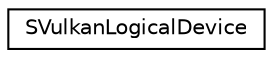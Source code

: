 digraph "Graphical Class Hierarchy"
{
 // LATEX_PDF_SIZE
  edge [fontname="Helvetica",fontsize="10",labelfontname="Helvetica",labelfontsize="10"];
  node [fontname="Helvetica",fontsize="10",shape=record];
  rankdir="LR";
  Node0 [label="SVulkanLogicalDevice",height=0.2,width=0.4,color="black", fillcolor="white", style="filled",URL="$struct_s_vulkan_logical_device.html",tooltip=" "];
}
